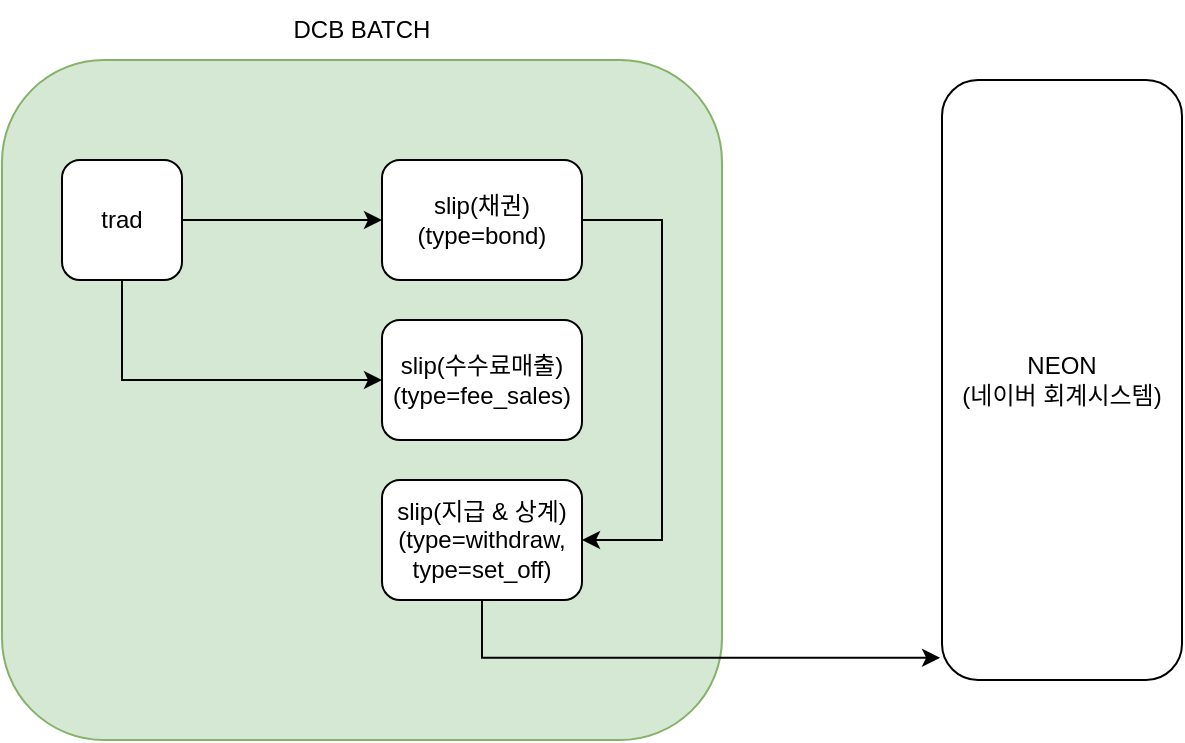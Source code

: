 <mxfile version="20.7.4" type="github">
  <diagram id="rQKMFvDN-5XR97tvGXt8" name="페이지-1">
    <mxGraphModel dx="1148" dy="648" grid="1" gridSize="10" guides="1" tooltips="1" connect="1" arrows="1" fold="1" page="1" pageScale="1" pageWidth="827" pageHeight="1169" math="0" shadow="0">
      <root>
        <mxCell id="0" />
        <mxCell id="1" parent="0" />
        <mxCell id="G-DJe9Chft_Y5kZSpjOI-29" value="" style="rounded=1;whiteSpace=wrap;html=1;fillColor=#d5e8d4;strokeColor=#82b366;" vertex="1" parent="1">
          <mxGeometry x="40" y="70" width="360" height="340" as="geometry" />
        </mxCell>
        <mxCell id="G-DJe9Chft_Y5kZSpjOI-22" style="edgeStyle=none;rounded=0;orthogonalLoop=1;jettySize=auto;html=1;entryX=0;entryY=0.5;entryDx=0;entryDy=0;" edge="1" parent="1" source="G-DJe9Chft_Y5kZSpjOI-18" target="G-DJe9Chft_Y5kZSpjOI-19">
          <mxGeometry relative="1" as="geometry" />
        </mxCell>
        <mxCell id="G-DJe9Chft_Y5kZSpjOI-27" style="edgeStyle=orthogonalEdgeStyle;rounded=0;orthogonalLoop=1;jettySize=auto;html=1;entryX=0;entryY=0.5;entryDx=0;entryDy=0;" edge="1" parent="1" source="G-DJe9Chft_Y5kZSpjOI-18" target="G-DJe9Chft_Y5kZSpjOI-20">
          <mxGeometry relative="1" as="geometry">
            <Array as="points">
              <mxPoint x="100" y="230" />
            </Array>
          </mxGeometry>
        </mxCell>
        <mxCell id="G-DJe9Chft_Y5kZSpjOI-18" value="trad" style="rounded=1;whiteSpace=wrap;html=1;" vertex="1" parent="1">
          <mxGeometry x="70" y="120" width="60" height="60" as="geometry" />
        </mxCell>
        <mxCell id="G-DJe9Chft_Y5kZSpjOI-28" style="edgeStyle=orthogonalEdgeStyle;rounded=0;orthogonalLoop=1;jettySize=auto;html=1;entryX=1;entryY=0.5;entryDx=0;entryDy=0;" edge="1" parent="1" source="G-DJe9Chft_Y5kZSpjOI-19" target="G-DJe9Chft_Y5kZSpjOI-21">
          <mxGeometry relative="1" as="geometry">
            <Array as="points">
              <mxPoint x="370" y="150" />
              <mxPoint x="370" y="310" />
            </Array>
          </mxGeometry>
        </mxCell>
        <mxCell id="G-DJe9Chft_Y5kZSpjOI-19" value="slip(채권)&lt;br&gt;(type=bond)" style="rounded=1;whiteSpace=wrap;html=1;" vertex="1" parent="1">
          <mxGeometry x="230" y="120" width="100" height="60" as="geometry" />
        </mxCell>
        <mxCell id="G-DJe9Chft_Y5kZSpjOI-20" value="slip(수수료매출)&lt;br&gt;(type=fee_sales)" style="rounded=1;whiteSpace=wrap;html=1;" vertex="1" parent="1">
          <mxGeometry x="230" y="200" width="100" height="60" as="geometry" />
        </mxCell>
        <mxCell id="G-DJe9Chft_Y5kZSpjOI-32" style="edgeStyle=orthogonalEdgeStyle;rounded=0;orthogonalLoop=1;jettySize=auto;html=1;entryX=-0.008;entryY=0.963;entryDx=0;entryDy=0;entryPerimeter=0;" edge="1" parent="1" source="G-DJe9Chft_Y5kZSpjOI-21" target="G-DJe9Chft_Y5kZSpjOI-24">
          <mxGeometry relative="1" as="geometry">
            <Array as="points">
              <mxPoint x="280" y="369" />
            </Array>
          </mxGeometry>
        </mxCell>
        <mxCell id="G-DJe9Chft_Y5kZSpjOI-21" value="slip(지급 &amp;amp; 상계)&lt;br&gt;(type=withdraw,&lt;br&gt;type=set_off)" style="rounded=1;whiteSpace=wrap;html=1;" vertex="1" parent="1">
          <mxGeometry x="230" y="280" width="100" height="60" as="geometry" />
        </mxCell>
        <mxCell id="G-DJe9Chft_Y5kZSpjOI-24" value="NEON&lt;br&gt;(네이버 회계시스템)" style="rounded=1;whiteSpace=wrap;html=1;" vertex="1" parent="1">
          <mxGeometry x="510" y="80" width="120" height="300" as="geometry" />
        </mxCell>
        <mxCell id="G-DJe9Chft_Y5kZSpjOI-30" value="DCB BATCH" style="text;html=1;strokeColor=none;fillColor=none;align=center;verticalAlign=middle;whiteSpace=wrap;rounded=0;" vertex="1" parent="1">
          <mxGeometry x="150" y="40" width="140" height="30" as="geometry" />
        </mxCell>
      </root>
    </mxGraphModel>
  </diagram>
</mxfile>
